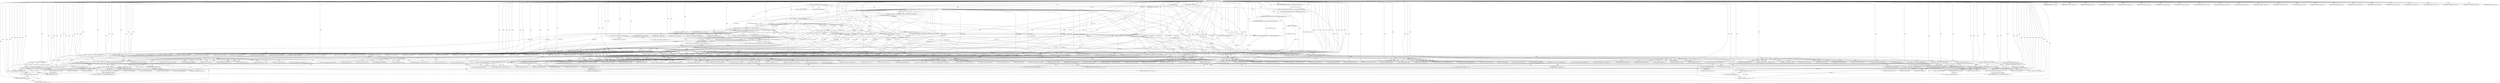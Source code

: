 digraph "TIFFReadDirEntryDoubleArray" {  
"85691" [label = <(METHOD,TIFFReadDirEntryDoubleArray)<SUB>2989</SUB>> ]
"86364" [label = <(METHOD_RETURN,enum TIFFReadDirEntryErr)<SUB>2989</SUB>> ]
"85692" [label = <(PARAM,TIFF *tif)<SUB>2990</SUB>> ]
"85693" [label = <(PARAM,TIFFDirEntry *direntry)<SUB>2990</SUB>> ]
"85694" [label = <(PARAM,double **value)<SUB>2990</SUB>> ]
"85733" [label = <(&lt;operator&gt;.assignment,err = TIFFReadDirEntryArray(tif, direntry, &amp;count, 8, &amp;origdata))<SUB>3014</SUB>> ]
"85785" [label = <(&lt;operator&gt;.assignment,data = (double *)_TIFFmallocExt(tif, count * sizeof(double)))<SUB>3029</SUB>> ]
"86355" [label = <(_TIFFfreeExt,_TIFFfreeExt(tif, origdata))<SUB>3222</SUB>> ]
"86358" [label = <(&lt;operator&gt;.assignment,*value = data)<SUB>3223</SUB>> ]
"86362" [label = <(RETURN,return (TIFFReadDirEntryErrOk);,return (TIFFReadDirEntryErrOk);)<SUB>3224</SUB>> ]
"85744" [label = <(&lt;operator&gt;.logicalOr,(err != TIFFReadDirEntryErrOk) || (origdata == 0))<SUB>3015</SUB>> ]
"85796" [label = <(&lt;operator&gt;.equals,data == 0)<SUB>3030</SUB>> ]
"86363" [label = <(IDENTIFIER,TIFFReadDirEntryErrOk,return (TIFFReadDirEntryErrOk);)<SUB>3224</SUB>> ]
"85706" [label = <(IDENTIFIER,TIFF_BYTE,&lt;empty&gt;)<SUB>2998</SUB>> ]
"85708" [label = <(IDENTIFIER,TIFF_SBYTE,&lt;empty&gt;)<SUB>2999</SUB>> ]
"85710" [label = <(IDENTIFIER,TIFF_SHORT,&lt;empty&gt;)<SUB>3000</SUB>> ]
"85712" [label = <(IDENTIFIER,TIFF_SSHORT,&lt;empty&gt;)<SUB>3001</SUB>> ]
"85714" [label = <(IDENTIFIER,TIFF_LONG,&lt;empty&gt;)<SUB>3002</SUB>> ]
"85716" [label = <(IDENTIFIER,TIFF_SLONG,&lt;empty&gt;)<SUB>3003</SUB>> ]
"85718" [label = <(IDENTIFIER,TIFF_LONG8,&lt;empty&gt;)<SUB>3004</SUB>> ]
"85720" [label = <(IDENTIFIER,TIFF_SLONG8,&lt;empty&gt;)<SUB>3005</SUB>> ]
"85722" [label = <(IDENTIFIER,TIFF_RATIONAL,&lt;empty&gt;)<SUB>3006</SUB>> ]
"85724" [label = <(IDENTIFIER,TIFF_SRATIONAL,&lt;empty&gt;)<SUB>3007</SUB>> ]
"85726" [label = <(IDENTIFIER,TIFF_FLOAT,&lt;empty&gt;)<SUB>3008</SUB>> ]
"85728" [label = <(IDENTIFIER,TIFF_DOUBLE,&lt;empty&gt;)<SUB>3009</SUB>> ]
"85731" [label = <(RETURN,return (TIFFReadDirEntryErrType);,return (TIFFReadDirEntryErrType);)<SUB>3012</SUB>> ]
"85735" [label = <(TIFFReadDirEntryArray,TIFFReadDirEntryArray(tif, direntry, &amp;count, 8, &amp;origdata))<SUB>3014</SUB>> ]
"85752" [label = <(&lt;operator&gt;.assignment,*value = 0)<SUB>3017</SUB>> ]
"85756" [label = <(RETURN,return (err);,return (err);)<SUB>3018</SUB>> ]
"85764" [label = <(IDENTIFIER,TIFF_DOUBLE,&lt;empty&gt;)<SUB>3022</SUB>> ]
"85777" [label = <(&lt;operator&gt;.assignment,*value = (double *)origdata)<SUB>3026</SUB>> ]
"85783" [label = <(RETURN,return (TIFFReadDirEntryErrOk);,return (TIFFReadDirEntryErrOk);)<SUB>3027</SUB>> ]
"85787" [label = <(&lt;operator&gt;.cast,(double *)_TIFFmallocExt(tif, count * sizeof(double)))<SUB>3029</SUB>> ]
"85800" [label = <(_TIFFfreeExt,_TIFFfreeExt(tif, origdata))<SUB>3032</SUB>> ]
"85803" [label = <(RETURN,return (TIFFReadDirEntryErrAlloc);,return (TIFFReadDirEntryErrAlloc);)<SUB>3033</SUB>> ]
"85811" [label = <(IDENTIFIER,TIFF_BYTE,&lt;empty&gt;)<SUB>3037</SUB>> ]
"85845" [label = <(IDENTIFIER,TIFF_SBYTE,&lt;empty&gt;)<SUB>3048</SUB>> ]
"85879" [label = <(IDENTIFIER,TIFF_SHORT,&lt;empty&gt;)<SUB>3059</SUB>> ]
"85923" [label = <(IDENTIFIER,TIFF_SSHORT,&lt;empty&gt;)<SUB>3074</SUB>> ]
"85969" [label = <(IDENTIFIER,TIFF_LONG,&lt;empty&gt;)<SUB>3089</SUB>> ]
"86013" [label = <(IDENTIFIER,TIFF_SLONG,&lt;empty&gt;)<SUB>3104</SUB>> ]
"86059" [label = <(IDENTIFIER,TIFF_LONG8,&lt;empty&gt;)<SUB>3119</SUB>> ]
"86103" [label = <(IDENTIFIER,TIFF_SLONG8,&lt;empty&gt;)<SUB>3143</SUB>> ]
"86149" [label = <(IDENTIFIER,TIFF_RATIONAL,&lt;empty&gt;)<SUB>3158</SUB>> ]
"86228" [label = <(IDENTIFIER,TIFF_SRATIONAL,&lt;empty&gt;)<SUB>3182</SUB>> ]
"86310" [label = <(IDENTIFIER,TIFF_FLOAT,&lt;empty&gt;)<SUB>3207</SUB>> ]
"85732" [label = <(IDENTIFIER,TIFFReadDirEntryErrType,return (TIFFReadDirEntryErrType);)<SUB>3012</SUB>> ]
"85745" [label = <(&lt;operator&gt;.notEquals,err != TIFFReadDirEntryErrOk)<SUB>3015</SUB>> ]
"85748" [label = <(&lt;operator&gt;.equals,origdata == 0)<SUB>3015</SUB>> ]
"85757" [label = <(IDENTIFIER,err,return (err);)<SUB>3018</SUB>> ]
"85766" [label = <(&lt;operator&gt;.and,tif-&gt;tif_flags &amp; TIFF_SWAB)<SUB>3023</SUB>> ]
"85784" [label = <(IDENTIFIER,TIFFReadDirEntryErrOk,return (TIFFReadDirEntryErrOk);)<SUB>3027</SUB>> ]
"85789" [label = <(_TIFFmallocExt,_TIFFmallocExt(tif, count * sizeof(double)))<SUB>3029</SUB>> ]
"85804" [label = <(IDENTIFIER,TIFFReadDirEntryErrAlloc,return (TIFFReadDirEntryErrAlloc);)<SUB>3033</SUB>> ]
"85816" [label = <(&lt;operator&gt;.assignment,ma = (uint8_t *)origdata)<SUB>3042</SUB>> ]
"85821" [label = <(&lt;operator&gt;.assignment,mb = data)<SUB>3043</SUB>> ]
"85850" [label = <(&lt;operator&gt;.assignment,ma = (int8_t *)origdata)<SUB>3053</SUB>> ]
"85855" [label = <(&lt;operator&gt;.assignment,mb = data)<SUB>3054</SUB>> ]
"85884" [label = <(&lt;operator&gt;.assignment,ma = (uint16_t *)origdata)<SUB>3064</SUB>> ]
"85889" [label = <(&lt;operator&gt;.assignment,mb = data)<SUB>3065</SUB>> ]
"85928" [label = <(&lt;operator&gt;.assignment,ma = (int16_t *)origdata)<SUB>3079</SUB>> ]
"85933" [label = <(&lt;operator&gt;.assignment,mb = data)<SUB>3080</SUB>> ]
"85974" [label = <(&lt;operator&gt;.assignment,ma = (uint32_t *)origdata)<SUB>3094</SUB>> ]
"85979" [label = <(&lt;operator&gt;.assignment,mb = data)<SUB>3095</SUB>> ]
"86018" [label = <(&lt;operator&gt;.assignment,ma = (int32_t *)origdata)<SUB>3109</SUB>> ]
"86023" [label = <(&lt;operator&gt;.assignment,mb = data)<SUB>3110</SUB>> ]
"86064" [label = <(&lt;operator&gt;.assignment,ma = (uint64_t *)origdata)<SUB>3124</SUB>> ]
"86069" [label = <(&lt;operator&gt;.assignment,mb = data)<SUB>3125</SUB>> ]
"86108" [label = <(&lt;operator&gt;.assignment,ma = (int64_t *)origdata)<SUB>3148</SUB>> ]
"86113" [label = <(&lt;operator&gt;.assignment,mb = data)<SUB>3149</SUB>> ]
"86156" [label = <(&lt;operator&gt;.assignment,ma = (uint32_t *)origdata)<SUB>3165</SUB>> ]
"86161" [label = <(&lt;operator&gt;.assignment,mb = data)<SUB>3166</SUB>> ]
"86235" [label = <(&lt;operator&gt;.assignment,ma = (uint32_t *)origdata)<SUB>3189</SUB>> ]
"86240" [label = <(&lt;operator&gt;.assignment,mb = data)<SUB>3190</SUB>> ]
"86327" [label = <(&lt;operator&gt;.assignment,ma = (float *)origdata)<SUB>3215</SUB>> ]
"86332" [label = <(&lt;operator&gt;.assignment,mb = data)<SUB>3216</SUB>> ]
"85772" [label = <(TIFFSwabArrayOfLong8,TIFFSwabArrayOfLong8((uint64_t *)origdata, count))<SUB>3024</SUB>> ]
"85780" [label = <(&lt;operator&gt;.cast,(double *)origdata)<SUB>3026</SUB>> ]
"85791" [label = <(&lt;operator&gt;.multiplication,count * sizeof(double))<SUB>3029</SUB>> ]
"85829" [label = <(&lt;operator&gt;.lessThan,n &lt; count)<SUB>3044</SUB>> ]
"85832" [label = <(&lt;operator&gt;.postIncrement,n++)<SUB>3044</SUB>> ]
"85834" [label = <(&lt;operator&gt;.assignment,*mb++ = (double)(*ma++))<SUB>3045</SUB>> ]
"85863" [label = <(&lt;operator&gt;.lessThan,n &lt; count)<SUB>3055</SUB>> ]
"85866" [label = <(&lt;operator&gt;.postIncrement,n++)<SUB>3055</SUB>> ]
"85868" [label = <(&lt;operator&gt;.assignment,*mb++ = (double)(*ma++))<SUB>3056</SUB>> ]
"85897" [label = <(&lt;operator&gt;.lessThan,n &lt; count)<SUB>3066</SUB>> ]
"85900" [label = <(&lt;operator&gt;.postIncrement,n++)<SUB>3066</SUB>> ]
"85941" [label = <(&lt;operator&gt;.lessThan,n &lt; count)<SUB>3081</SUB>> ]
"85944" [label = <(&lt;operator&gt;.postIncrement,n++)<SUB>3081</SUB>> ]
"85987" [label = <(&lt;operator&gt;.lessThan,n &lt; count)<SUB>3096</SUB>> ]
"85990" [label = <(&lt;operator&gt;.postIncrement,n++)<SUB>3096</SUB>> ]
"86031" [label = <(&lt;operator&gt;.lessThan,n &lt; count)<SUB>3111</SUB>> ]
"86034" [label = <(&lt;operator&gt;.postIncrement,n++)<SUB>3111</SUB>> ]
"86077" [label = <(&lt;operator&gt;.lessThan,n &lt; count)<SUB>3126</SUB>> ]
"86080" [label = <(&lt;operator&gt;.postIncrement,n++)<SUB>3126</SUB>> ]
"86121" [label = <(&lt;operator&gt;.lessThan,n &lt; count)<SUB>3150</SUB>> ]
"86124" [label = <(&lt;operator&gt;.postIncrement,n++)<SUB>3150</SUB>> ]
"86169" [label = <(&lt;operator&gt;.lessThan,n &lt; count)<SUB>3167</SUB>> ]
"86172" [label = <(&lt;operator&gt;.postIncrement,n++)<SUB>3167</SUB>> ]
"86248" [label = <(&lt;operator&gt;.lessThan,n &lt; count)<SUB>3191</SUB>> ]
"86251" [label = <(&lt;operator&gt;.postIncrement,n++)<SUB>3191</SUB>> ]
"86316" [label = <(&lt;operator&gt;.and,tif-&gt;tif_flags &amp; TIFF_SWAB)<SUB>3212</SUB>> ]
"86340" [label = <(&lt;operator&gt;.lessThan,n &lt; count)<SUB>3217</SUB>> ]
"86343" [label = <(&lt;operator&gt;.postIncrement,n++)<SUB>3217</SUB>> ]
"86345" [label = <(&lt;operator&gt;.assignment,*mb++ = (double)(*ma++))<SUB>3218</SUB>> ]
"85793" [label = <(&lt;operator&gt;.sizeOf,sizeof(double))<SUB>3029</SUB>> ]
"85818" [label = <(&lt;operator&gt;.cast,(uint8_t *)origdata)<SUB>3042</SUB>> ]
"85826" [label = <(&lt;operator&gt;.assignment,n = 0)<SUB>3044</SUB>> ]
"85852" [label = <(&lt;operator&gt;.cast,(int8_t *)origdata)<SUB>3053</SUB>> ]
"85860" [label = <(&lt;operator&gt;.assignment,n = 0)<SUB>3055</SUB>> ]
"85886" [label = <(&lt;operator&gt;.cast,(uint16_t *)origdata)<SUB>3064</SUB>> ]
"85894" [label = <(&lt;operator&gt;.assignment,n = 0)<SUB>3066</SUB>> ]
"85912" [label = <(&lt;operator&gt;.assignment,*mb++ = (double)(*ma++))<SUB>3070</SUB>> ]
"85930" [label = <(&lt;operator&gt;.cast,(int16_t *)origdata)<SUB>3079</SUB>> ]
"85938" [label = <(&lt;operator&gt;.assignment,n = 0)<SUB>3081</SUB>> ]
"85958" [label = <(&lt;operator&gt;.assignment,*mb++ = (double)(*ma++))<SUB>3085</SUB>> ]
"85976" [label = <(&lt;operator&gt;.cast,(uint32_t *)origdata)<SUB>3094</SUB>> ]
"85984" [label = <(&lt;operator&gt;.assignment,n = 0)<SUB>3096</SUB>> ]
"86002" [label = <(&lt;operator&gt;.assignment,*mb++ = (double)(*ma++))<SUB>3100</SUB>> ]
"86020" [label = <(&lt;operator&gt;.cast,(int32_t *)origdata)<SUB>3109</SUB>> ]
"86028" [label = <(&lt;operator&gt;.assignment,n = 0)<SUB>3111</SUB>> ]
"86048" [label = <(&lt;operator&gt;.assignment,*mb++ = (double)(*ma++))<SUB>3115</SUB>> ]
"86066" [label = <(&lt;operator&gt;.cast,(uint64_t *)origdata)<SUB>3124</SUB>> ]
"86074" [label = <(&lt;operator&gt;.assignment,n = 0)<SUB>3126</SUB>> ]
"86092" [label = <(&lt;operator&gt;.assignment,*mb++ = (double)(*ma++))<SUB>3138</SUB>> ]
"86110" [label = <(&lt;operator&gt;.cast,(int64_t *)origdata)<SUB>3148</SUB>> ]
"86118" [label = <(&lt;operator&gt;.assignment,n = 0)<SUB>3150</SUB>> ]
"86138" [label = <(&lt;operator&gt;.assignment,*mb++ = (double)(*ma++))<SUB>3154</SUB>> ]
"86158" [label = <(&lt;operator&gt;.cast,(uint32_t *)origdata)<SUB>3165</SUB>> ]
"86166" [label = <(&lt;operator&gt;.assignment,n = 0)<SUB>3167</SUB>> ]
"86184" [label = <(&lt;operator&gt;.assignment,maa = *ma++)<SUB>3171</SUB>> ]
"86198" [label = <(&lt;operator&gt;.assignment,mab = *ma++)<SUB>3174</SUB>> ]
"86237" [label = <(&lt;operator&gt;.cast,(uint32_t *)origdata)<SUB>3189</SUB>> ]
"86245" [label = <(&lt;operator&gt;.assignment,n = 0)<SUB>3191</SUB>> ]
"86263" [label = <(&lt;operator&gt;.assignment,maa = *(int32_t *)ma)<SUB>3195</SUB>> ]
"86269" [label = <(&lt;operator&gt;.postIncrement,ma++)<SUB>3196</SUB>> ]
"86280" [label = <(&lt;operator&gt;.assignment,mab = *ma++)<SUB>3199</SUB>> ]
"86322" [label = <(TIFFSwabArrayOfLong,TIFFSwabArrayOfLong((uint32_t *)origdata, count))<SUB>3213</SUB>> ]
"86329" [label = <(&lt;operator&gt;.cast,(float *)origdata)<SUB>3215</SUB>> ]
"86337" [label = <(&lt;operator&gt;.assignment,n = 0)<SUB>3217</SUB>> ]
"85773" [label = <(&lt;operator&gt;.cast,(uint64_t *)origdata)<SUB>3024</SUB>> ]
"85904" [label = <(&lt;operator&gt;.and,tif-&gt;tif_flags &amp; TIFF_SWAB)<SUB>3068</SUB>> ]
"85948" [label = <(&lt;operator&gt;.and,tif-&gt;tif_flags &amp; TIFF_SWAB)<SUB>3083</SUB>> ]
"85994" [label = <(&lt;operator&gt;.and,tif-&gt;tif_flags &amp; TIFF_SWAB)<SUB>3098</SUB>> ]
"86038" [label = <(&lt;operator&gt;.and,tif-&gt;tif_flags &amp; TIFF_SWAB)<SUB>3113</SUB>> ]
"86084" [label = <(&lt;operator&gt;.and,tif-&gt;tif_flags &amp; TIFF_SWAB)<SUB>3128</SUB>> ]
"86128" [label = <(&lt;operator&gt;.and,tif-&gt;tif_flags &amp; TIFF_SWAB)<SUB>3152</SUB>> ]
"86176" [label = <(&lt;operator&gt;.and,tif-&gt;tif_flags &amp; TIFF_SWAB)<SUB>3169</SUB>> ]
"86190" [label = <(&lt;operator&gt;.and,tif-&gt;tif_flags &amp; TIFF_SWAB)<SUB>3172</SUB>> ]
"86204" [label = <(&lt;operator&gt;.equals,mab == 0)<SUB>3175</SUB>> ]
"86255" [label = <(&lt;operator&gt;.and,tif-&gt;tif_flags &amp; TIFF_SWAB)<SUB>3193</SUB>> ]
"86272" [label = <(&lt;operator&gt;.and,tif-&gt;tif_flags &amp; TIFF_SWAB)<SUB>3197</SUB>> ]
"86286" [label = <(&lt;operator&gt;.equals,mab == 0)<SUB>3200</SUB>> ]
"85836" [label = <(&lt;operator&gt;.postIncrement,mb++)<SUB>3045</SUB>> ]
"85870" [label = <(&lt;operator&gt;.postIncrement,mb++)<SUB>3056</SUB>> ]
"85910" [label = <(TIFFSwabShort,TIFFSwabShort(ma))<SUB>3069</SUB>> ]
"85954" [label = <(TIFFSwabShort,TIFFSwabShort((uint16_t *)ma))<SUB>3084</SUB>> ]
"86000" [label = <(TIFFSwabLong,TIFFSwabLong(ma))<SUB>3099</SUB>> ]
"86044" [label = <(TIFFSwabLong,TIFFSwabLong((uint32_t *)ma))<SUB>3114</SUB>> ]
"86090" [label = <(TIFFSwabLong8,TIFFSwabLong8(ma))<SUB>3129</SUB>> ]
"86134" [label = <(TIFFSwabLong8,TIFFSwabLong8((uint64_t *)ma))<SUB>3153</SUB>> ]
"86182" [label = <(TIFFSwabLong,TIFFSwabLong(ma))<SUB>3170</SUB>> ]
"86196" [label = <(TIFFSwabLong,TIFFSwabLong(ma))<SUB>3173</SUB>> ]
"86208" [label = <(&lt;operator&gt;.assignment,*mb++ = 0.0)<SUB>3176</SUB>> ]
"86261" [label = <(TIFFSwabLong,TIFFSwabLong(ma))<SUB>3194</SUB>> ]
"86278" [label = <(TIFFSwabLong,TIFFSwabLong(ma))<SUB>3198</SUB>> ]
"86290" [label = <(&lt;operator&gt;.assignment,*mb++ = 0.0)<SUB>3201</SUB>> ]
"86323" [label = <(&lt;operator&gt;.cast,(uint32_t *)origdata)<SUB>3213</SUB>> ]
"86347" [label = <(&lt;operator&gt;.postIncrement,mb++)<SUB>3218</SUB>> ]
"85841" [label = <(&lt;operator&gt;.postIncrement,ma++)<SUB>3045</SUB>> ]
"85875" [label = <(&lt;operator&gt;.postIncrement,ma++)<SUB>3056</SUB>> ]
"85914" [label = <(&lt;operator&gt;.postIncrement,mb++)<SUB>3070</SUB>> ]
"85960" [label = <(&lt;operator&gt;.postIncrement,mb++)<SUB>3085</SUB>> ]
"86004" [label = <(&lt;operator&gt;.postIncrement,mb++)<SUB>3100</SUB>> ]
"86050" [label = <(&lt;operator&gt;.postIncrement,mb++)<SUB>3115</SUB>> ]
"86094" [label = <(&lt;operator&gt;.postIncrement,mb++)<SUB>3138</SUB>> ]
"86140" [label = <(&lt;operator&gt;.postIncrement,mb++)<SUB>3154</SUB>> ]
"86187" [label = <(&lt;operator&gt;.postIncrement,ma++)<SUB>3171</SUB>> ]
"86201" [label = <(&lt;operator&gt;.postIncrement,ma++)<SUB>3174</SUB>> ]
"86215" [label = <(&lt;operator&gt;.assignment,*mb++ = (double)maa / (double)mab)<SUB>3178</SUB>> ]
"86266" [label = <(&lt;operator&gt;.cast,(int32_t *)ma)<SUB>3195</SUB>> ]
"86283" [label = <(&lt;operator&gt;.postIncrement,ma++)<SUB>3199</SUB>> ]
"86297" [label = <(&lt;operator&gt;.assignment,*mb++ = (double)maa / (double)mab)<SUB>3203</SUB>> ]
"86352" [label = <(&lt;operator&gt;.postIncrement,ma++)<SUB>3218</SUB>> ]
"85919" [label = <(&lt;operator&gt;.postIncrement,ma++)<SUB>3070</SUB>> ]
"85955" [label = <(&lt;operator&gt;.cast,(uint16_t *)ma)<SUB>3084</SUB>> ]
"85965" [label = <(&lt;operator&gt;.postIncrement,ma++)<SUB>3085</SUB>> ]
"86009" [label = <(&lt;operator&gt;.postIncrement,ma++)<SUB>3100</SUB>> ]
"86045" [label = <(&lt;operator&gt;.cast,(uint32_t *)ma)<SUB>3114</SUB>> ]
"86055" [label = <(&lt;operator&gt;.postIncrement,ma++)<SUB>3115</SUB>> ]
"86099" [label = <(&lt;operator&gt;.postIncrement,ma++)<SUB>3138</SUB>> ]
"86135" [label = <(&lt;operator&gt;.cast,(uint64_t *)ma)<SUB>3153</SUB>> ]
"86145" [label = <(&lt;operator&gt;.postIncrement,ma++)<SUB>3154</SUB>> ]
"86210" [label = <(&lt;operator&gt;.postIncrement,mb++)<SUB>3176</SUB>> ]
"86219" [label = <(&lt;operator&gt;.division,(double)maa / (double)mab)<SUB>3178</SUB>> ]
"86292" [label = <(&lt;operator&gt;.postIncrement,mb++)<SUB>3201</SUB>> ]
"86301" [label = <(&lt;operator&gt;.division,(double)maa / (double)mab)<SUB>3203</SUB>> ]
"86217" [label = <(&lt;operator&gt;.postIncrement,mb++)<SUB>3178</SUB>> ]
"86220" [label = <(&lt;operator&gt;.cast,(double)maa)<SUB>3178</SUB>> ]
"86223" [label = <(&lt;operator&gt;.cast,(double)mab)<SUB>3178</SUB>> ]
"86299" [label = <(&lt;operator&gt;.postIncrement,mb++)<SUB>3203</SUB>> ]
"86302" [label = <(&lt;operator&gt;.cast,(double)maa)<SUB>3203</SUB>> ]
"86305" [label = <(&lt;operator&gt;.cast,(double)mab)<SUB>3203</SUB>> ]
"85701" [label = <(&lt;operator&gt;.indirectFieldAccess,direntry-&gt;tdir_type)<SUB>2996</SUB>> ]
"85759" [label = <(&lt;operator&gt;.indirectFieldAccess,direntry-&gt;tdir_type)<SUB>3020</SUB>> ]
"85806" [label = <(&lt;operator&gt;.indirectFieldAccess,direntry-&gt;tdir_type)<SUB>3035</SUB>> ]
"86359" [label = <(&lt;operator&gt;.indirection,*value)<SUB>3223</SUB>> ]
"85738" [label = <(&lt;operator&gt;.addressOf,&amp;count)<SUB>3014</SUB>> ]
"85741" [label = <(&lt;operator&gt;.addressOf,&amp;origdata)<SUB>3014</SUB>> ]
"85761" [label = <(FIELD_IDENTIFIER,tdir_type,tdir_type)<SUB>3020</SUB>> ]
"85788" [label = <(UNKNOWN,double *,double *)<SUB>3029</SUB>> ]
"85808" [label = <(FIELD_IDENTIFIER,tdir_type,tdir_type)<SUB>3035</SUB>> ]
"85753" [label = <(&lt;operator&gt;.indirection,*value)<SUB>3017</SUB>> ]
"85778" [label = <(&lt;operator&gt;.indirection,*value)<SUB>3026</SUB>> ]
"85767" [label = <(&lt;operator&gt;.indirectFieldAccess,tif-&gt;tif_flags)<SUB>3023</SUB>> ]
"85781" [label = <(UNKNOWN,double *,double *)<SUB>3026</SUB>> ]
"85769" [label = <(FIELD_IDENTIFIER,tif_flags,tif_flags)<SUB>3023</SUB>> ]
"85819" [label = <(UNKNOWN,uint8_t *,uint8_t *)<SUB>3042</SUB>> ]
"85835" [label = <(&lt;operator&gt;.indirection,*mb++)<SUB>3045</SUB>> ]
"85838" [label = <(&lt;operator&gt;.cast,(double)(*ma++))<SUB>3045</SUB>> ]
"85853" [label = <(UNKNOWN,int8_t *,int8_t *)<SUB>3053</SUB>> ]
"85869" [label = <(&lt;operator&gt;.indirection,*mb++)<SUB>3056</SUB>> ]
"85872" [label = <(&lt;operator&gt;.cast,(double)(*ma++))<SUB>3056</SUB>> ]
"85887" [label = <(UNKNOWN,uint16_t *,uint16_t *)<SUB>3064</SUB>> ]
"85931" [label = <(UNKNOWN,int16_t *,int16_t *)<SUB>3079</SUB>> ]
"85977" [label = <(UNKNOWN,uint32_t *,uint32_t *)<SUB>3094</SUB>> ]
"86021" [label = <(UNKNOWN,int32_t *,int32_t *)<SUB>3109</SUB>> ]
"86067" [label = <(UNKNOWN,uint64_t *,uint64_t *)<SUB>3124</SUB>> ]
"86111" [label = <(UNKNOWN,int64_t *,int64_t *)<SUB>3148</SUB>> ]
"86159" [label = <(UNKNOWN,uint32_t *,uint32_t *)<SUB>3165</SUB>> ]
"86238" [label = <(UNKNOWN,uint32_t *,uint32_t *)<SUB>3189</SUB>> ]
"86317" [label = <(&lt;operator&gt;.indirectFieldAccess,tif-&gt;tif_flags)<SUB>3212</SUB>> ]
"86330" [label = <(UNKNOWN,float *,float *)<SUB>3215</SUB>> ]
"86346" [label = <(&lt;operator&gt;.indirection,*mb++)<SUB>3218</SUB>> ]
"86349" [label = <(&lt;operator&gt;.cast,(double)(*ma++))<SUB>3218</SUB>> ]
"85774" [label = <(UNKNOWN,uint64_t *,uint64_t *)<SUB>3024</SUB>> ]
"85839" [label = <(UNKNOWN,double,double)<SUB>3045</SUB>> ]
"85840" [label = <(&lt;operator&gt;.indirection,*ma++)<SUB>3045</SUB>> ]
"85873" [label = <(UNKNOWN,double,double)<SUB>3056</SUB>> ]
"85874" [label = <(&lt;operator&gt;.indirection,*ma++)<SUB>3056</SUB>> ]
"85913" [label = <(&lt;operator&gt;.indirection,*mb++)<SUB>3070</SUB>> ]
"85916" [label = <(&lt;operator&gt;.cast,(double)(*ma++))<SUB>3070</SUB>> ]
"85959" [label = <(&lt;operator&gt;.indirection,*mb++)<SUB>3085</SUB>> ]
"85962" [label = <(&lt;operator&gt;.cast,(double)(*ma++))<SUB>3085</SUB>> ]
"86003" [label = <(&lt;operator&gt;.indirection,*mb++)<SUB>3100</SUB>> ]
"86006" [label = <(&lt;operator&gt;.cast,(double)(*ma++))<SUB>3100</SUB>> ]
"86049" [label = <(&lt;operator&gt;.indirection,*mb++)<SUB>3115</SUB>> ]
"86052" [label = <(&lt;operator&gt;.cast,(double)(*ma++))<SUB>3115</SUB>> ]
"86093" [label = <(&lt;operator&gt;.indirection,*mb++)<SUB>3138</SUB>> ]
"86096" [label = <(&lt;operator&gt;.cast,(double)(*ma++))<SUB>3138</SUB>> ]
"86139" [label = <(&lt;operator&gt;.indirection,*mb++)<SUB>3154</SUB>> ]
"86142" [label = <(&lt;operator&gt;.cast,(double)(*ma++))<SUB>3154</SUB>> ]
"86186" [label = <(&lt;operator&gt;.indirection,*ma++)<SUB>3171</SUB>> ]
"86200" [label = <(&lt;operator&gt;.indirection,*ma++)<SUB>3174</SUB>> ]
"86265" [label = <(&lt;operator&gt;.indirection,*(int32_t *)ma)<SUB>3195</SUB>> ]
"86282" [label = <(&lt;operator&gt;.indirection,*ma++)<SUB>3199</SUB>> ]
"86319" [label = <(FIELD_IDENTIFIER,tif_flags,tif_flags)<SUB>3212</SUB>> ]
"86350" [label = <(UNKNOWN,double,double)<SUB>3218</SUB>> ]
"86351" [label = <(&lt;operator&gt;.indirection,*ma++)<SUB>3218</SUB>> ]
"85905" [label = <(&lt;operator&gt;.indirectFieldAccess,tif-&gt;tif_flags)<SUB>3068</SUB>> ]
"85917" [label = <(UNKNOWN,double,double)<SUB>3070</SUB>> ]
"85918" [label = <(&lt;operator&gt;.indirection,*ma++)<SUB>3070</SUB>> ]
"85949" [label = <(&lt;operator&gt;.indirectFieldAccess,tif-&gt;tif_flags)<SUB>3083</SUB>> ]
"85963" [label = <(UNKNOWN,double,double)<SUB>3085</SUB>> ]
"85964" [label = <(&lt;operator&gt;.indirection,*ma++)<SUB>3085</SUB>> ]
"85995" [label = <(&lt;operator&gt;.indirectFieldAccess,tif-&gt;tif_flags)<SUB>3098</SUB>> ]
"86007" [label = <(UNKNOWN,double,double)<SUB>3100</SUB>> ]
"86008" [label = <(&lt;operator&gt;.indirection,*ma++)<SUB>3100</SUB>> ]
"86039" [label = <(&lt;operator&gt;.indirectFieldAccess,tif-&gt;tif_flags)<SUB>3113</SUB>> ]
"86053" [label = <(UNKNOWN,double,double)<SUB>3115</SUB>> ]
"86054" [label = <(&lt;operator&gt;.indirection,*ma++)<SUB>3115</SUB>> ]
"86085" [label = <(&lt;operator&gt;.indirectFieldAccess,tif-&gt;tif_flags)<SUB>3128</SUB>> ]
"86097" [label = <(UNKNOWN,double,double)<SUB>3138</SUB>> ]
"86098" [label = <(&lt;operator&gt;.indirection,*ma++)<SUB>3138</SUB>> ]
"86129" [label = <(&lt;operator&gt;.indirectFieldAccess,tif-&gt;tif_flags)<SUB>3152</SUB>> ]
"86143" [label = <(UNKNOWN,double,double)<SUB>3154</SUB>> ]
"86144" [label = <(&lt;operator&gt;.indirection,*ma++)<SUB>3154</SUB>> ]
"86177" [label = <(&lt;operator&gt;.indirectFieldAccess,tif-&gt;tif_flags)<SUB>3169</SUB>> ]
"86191" [label = <(&lt;operator&gt;.indirectFieldAccess,tif-&gt;tif_flags)<SUB>3172</SUB>> ]
"86256" [label = <(&lt;operator&gt;.indirectFieldAccess,tif-&gt;tif_flags)<SUB>3193</SUB>> ]
"86273" [label = <(&lt;operator&gt;.indirectFieldAccess,tif-&gt;tif_flags)<SUB>3197</SUB>> ]
"86324" [label = <(UNKNOWN,uint32_t *,uint32_t *)<SUB>3213</SUB>> ]
"85907" [label = <(FIELD_IDENTIFIER,tif_flags,tif_flags)<SUB>3068</SUB>> ]
"85951" [label = <(FIELD_IDENTIFIER,tif_flags,tif_flags)<SUB>3083</SUB>> ]
"85997" [label = <(FIELD_IDENTIFIER,tif_flags,tif_flags)<SUB>3098</SUB>> ]
"86041" [label = <(FIELD_IDENTIFIER,tif_flags,tif_flags)<SUB>3113</SUB>> ]
"86087" [label = <(FIELD_IDENTIFIER,tif_flags,tif_flags)<SUB>3128</SUB>> ]
"86131" [label = <(FIELD_IDENTIFIER,tif_flags,tif_flags)<SUB>3152</SUB>> ]
"86179" [label = <(FIELD_IDENTIFIER,tif_flags,tif_flags)<SUB>3169</SUB>> ]
"86193" [label = <(FIELD_IDENTIFIER,tif_flags,tif_flags)<SUB>3172</SUB>> ]
"86209" [label = <(&lt;operator&gt;.indirection,*mb++)<SUB>3176</SUB>> ]
"86258" [label = <(FIELD_IDENTIFIER,tif_flags,tif_flags)<SUB>3193</SUB>> ]
"86267" [label = <(UNKNOWN,int32_t *,int32_t *)<SUB>3195</SUB>> ]
"86275" [label = <(FIELD_IDENTIFIER,tif_flags,tif_flags)<SUB>3197</SUB>> ]
"86291" [label = <(&lt;operator&gt;.indirection,*mb++)<SUB>3201</SUB>> ]
"85956" [label = <(UNKNOWN,uint16_t *,uint16_t *)<SUB>3084</SUB>> ]
"86046" [label = <(UNKNOWN,uint32_t *,uint32_t *)<SUB>3114</SUB>> ]
"86136" [label = <(UNKNOWN,uint64_t *,uint64_t *)<SUB>3153</SUB>> ]
"86216" [label = <(&lt;operator&gt;.indirection,*mb++)<SUB>3178</SUB>> ]
"86298" [label = <(&lt;operator&gt;.indirection,*mb++)<SUB>3203</SUB>> ]
"86221" [label = <(UNKNOWN,double,double)<SUB>3178</SUB>> ]
"86224" [label = <(UNKNOWN,double,double)<SUB>3178</SUB>> ]
"86303" [label = <(UNKNOWN,double,double)<SUB>3203</SUB>> ]
"86306" [label = <(UNKNOWN,double,double)<SUB>3203</SUB>> ]
  "85756" -> "86364"  [ label = "DDG: &lt;RET&gt;"] 
  "85731" -> "86364"  [ label = "DDG: &lt;RET&gt;"] 
  "85783" -> "86364"  [ label = "DDG: &lt;RET&gt;"] 
  "85803" -> "86364"  [ label = "DDG: &lt;RET&gt;"] 
  "86362" -> "86364"  [ label = "DDG: &lt;RET&gt;"] 
  "85692" -> "86364"  [ label = "DDG: tif"] 
  "85693" -> "86364"  [ label = "DDG: direntry"] 
  "85694" -> "86364"  [ label = "DDG: value"] 
  "85793" -> "86364"  [ label = "DDG: double"] 
  "85745" -> "86364"  [ label = "DDG: TIFFReadDirEntryErrOk"] 
  "85691" -> "85692"  [ label = "DDG: "] 
  "85691" -> "85693"  [ label = "DDG: "] 
  "85691" -> "85694"  [ label = "DDG: "] 
  "85735" -> "85733"  [ label = "DDG: &amp;origdata"] 
  "85735" -> "85733"  [ label = "DDG: tif"] 
  "85735" -> "85733"  [ label = "DDG: direntry"] 
  "85735" -> "85733"  [ label = "DDG: &amp;count"] 
  "85735" -> "85733"  [ label = "DDG: 8"] 
  "85789" -> "85785"  [ label = "DDG: tif"] 
  "85789" -> "85785"  [ label = "DDG: count * sizeof(double)"] 
  "85796" -> "86358"  [ label = "DDG: data"] 
  "85691" -> "86358"  [ label = "DDG: "] 
  "86363" -> "86362"  [ label = "DDG: TIFFReadDirEntryErrOk"] 
  "85691" -> "86362"  [ label = "DDG: "] 
  "85691" -> "85733"  [ label = "DDG: "] 
  "85691" -> "85785"  [ label = "DDG: "] 
  "85789" -> "86355"  [ label = "DDG: tif"] 
  "85691" -> "86355"  [ label = "DDG: "] 
  "85735" -> "86355"  [ label = "DDG: &amp;origdata"] 
  "85748" -> "86355"  [ label = "DDG: origdata"] 
  "85691" -> "86363"  [ label = "DDG: "] 
  "85691" -> "85706"  [ label = "DDG: "] 
  "85691" -> "85708"  [ label = "DDG: "] 
  "85691" -> "85710"  [ label = "DDG: "] 
  "85691" -> "85712"  [ label = "DDG: "] 
  "85691" -> "85714"  [ label = "DDG: "] 
  "85691" -> "85716"  [ label = "DDG: "] 
  "85691" -> "85718"  [ label = "DDG: "] 
  "85691" -> "85720"  [ label = "DDG: "] 
  "85691" -> "85722"  [ label = "DDG: "] 
  "85691" -> "85724"  [ label = "DDG: "] 
  "85691" -> "85726"  [ label = "DDG: "] 
  "85691" -> "85728"  [ label = "DDG: "] 
  "85732" -> "85731"  [ label = "DDG: TIFFReadDirEntryErrType"] 
  "85691" -> "85731"  [ label = "DDG: "] 
  "85692" -> "85735"  [ label = "DDG: tif"] 
  "85691" -> "85735"  [ label = "DDG: "] 
  "85693" -> "85735"  [ label = "DDG: direntry"] 
  "85745" -> "85744"  [ label = "DDG: err"] 
  "85745" -> "85744"  [ label = "DDG: TIFFReadDirEntryErrOk"] 
  "85748" -> "85744"  [ label = "DDG: origdata"] 
  "85748" -> "85744"  [ label = "DDG: 0"] 
  "85691" -> "85752"  [ label = "DDG: "] 
  "85757" -> "85756"  [ label = "DDG: err"] 
  "85745" -> "85756"  [ label = "DDG: err"] 
  "85691" -> "85764"  [ label = "DDG: "] 
  "85735" -> "85777"  [ label = "DDG: &amp;origdata"] 
  "85748" -> "85777"  [ label = "DDG: origdata"] 
  "85691" -> "85777"  [ label = "DDG: "] 
  "85784" -> "85783"  [ label = "DDG: TIFFReadDirEntryErrOk"] 
  "85691" -> "85783"  [ label = "DDG: "] 
  "85789" -> "85787"  [ label = "DDG: tif"] 
  "85789" -> "85787"  [ label = "DDG: count * sizeof(double)"] 
  "85785" -> "85796"  [ label = "DDG: data"] 
  "85691" -> "85796"  [ label = "DDG: "] 
  "85804" -> "85803"  [ label = "DDG: TIFFReadDirEntryErrAlloc"] 
  "85691" -> "85803"  [ label = "DDG: "] 
  "85691" -> "85811"  [ label = "DDG: "] 
  "85691" -> "85845"  [ label = "DDG: "] 
  "85691" -> "85879"  [ label = "DDG: "] 
  "85691" -> "85923"  [ label = "DDG: "] 
  "85691" -> "85969"  [ label = "DDG: "] 
  "85691" -> "86013"  [ label = "DDG: "] 
  "85691" -> "86059"  [ label = "DDG: "] 
  "85691" -> "86103"  [ label = "DDG: "] 
  "85691" -> "86149"  [ label = "DDG: "] 
  "85691" -> "86228"  [ label = "DDG: "] 
  "85691" -> "86310"  [ label = "DDG: "] 
  "85691" -> "85732"  [ label = "DDG: "] 
  "85733" -> "85745"  [ label = "DDG: err"] 
  "85691" -> "85745"  [ label = "DDG: "] 
  "85735" -> "85748"  [ label = "DDG: &amp;origdata"] 
  "85691" -> "85748"  [ label = "DDG: "] 
  "85691" -> "85757"  [ label = "DDG: "] 
  "85691" -> "85784"  [ label = "DDG: "] 
  "85735" -> "85789"  [ label = "DDG: tif"] 
  "85691" -> "85789"  [ label = "DDG: "] 
  "85791" -> "85789"  [ label = "DDG: count"] 
  "85789" -> "85800"  [ label = "DDG: tif"] 
  "85691" -> "85800"  [ label = "DDG: "] 
  "85735" -> "85800"  [ label = "DDG: &amp;origdata"] 
  "85748" -> "85800"  [ label = "DDG: origdata"] 
  "85691" -> "85804"  [ label = "DDG: "] 
  "85735" -> "85816"  [ label = "DDG: &amp;origdata"] 
  "85748" -> "85816"  [ label = "DDG: origdata"] 
  "85691" -> "85816"  [ label = "DDG: "] 
  "85796" -> "85821"  [ label = "DDG: data"] 
  "85691" -> "85821"  [ label = "DDG: "] 
  "85735" -> "85850"  [ label = "DDG: &amp;origdata"] 
  "85748" -> "85850"  [ label = "DDG: origdata"] 
  "85691" -> "85850"  [ label = "DDG: "] 
  "85796" -> "85855"  [ label = "DDG: data"] 
  "85691" -> "85855"  [ label = "DDG: "] 
  "85735" -> "85884"  [ label = "DDG: &amp;origdata"] 
  "85748" -> "85884"  [ label = "DDG: origdata"] 
  "85691" -> "85884"  [ label = "DDG: "] 
  "85796" -> "85889"  [ label = "DDG: data"] 
  "85691" -> "85889"  [ label = "DDG: "] 
  "85735" -> "85928"  [ label = "DDG: &amp;origdata"] 
  "85748" -> "85928"  [ label = "DDG: origdata"] 
  "85691" -> "85928"  [ label = "DDG: "] 
  "85796" -> "85933"  [ label = "DDG: data"] 
  "85691" -> "85933"  [ label = "DDG: "] 
  "85735" -> "85974"  [ label = "DDG: &amp;origdata"] 
  "85748" -> "85974"  [ label = "DDG: origdata"] 
  "85691" -> "85974"  [ label = "DDG: "] 
  "85796" -> "85979"  [ label = "DDG: data"] 
  "85691" -> "85979"  [ label = "DDG: "] 
  "85735" -> "86018"  [ label = "DDG: &amp;origdata"] 
  "85748" -> "86018"  [ label = "DDG: origdata"] 
  "85691" -> "86018"  [ label = "DDG: "] 
  "85796" -> "86023"  [ label = "DDG: data"] 
  "85691" -> "86023"  [ label = "DDG: "] 
  "85735" -> "86064"  [ label = "DDG: &amp;origdata"] 
  "85748" -> "86064"  [ label = "DDG: origdata"] 
  "85691" -> "86064"  [ label = "DDG: "] 
  "85796" -> "86069"  [ label = "DDG: data"] 
  "85691" -> "86069"  [ label = "DDG: "] 
  "85735" -> "86108"  [ label = "DDG: &amp;origdata"] 
  "85748" -> "86108"  [ label = "DDG: origdata"] 
  "85691" -> "86108"  [ label = "DDG: "] 
  "85796" -> "86113"  [ label = "DDG: data"] 
  "85691" -> "86113"  [ label = "DDG: "] 
  "85735" -> "86156"  [ label = "DDG: &amp;origdata"] 
  "85748" -> "86156"  [ label = "DDG: origdata"] 
  "85691" -> "86156"  [ label = "DDG: "] 
  "85796" -> "86161"  [ label = "DDG: data"] 
  "85691" -> "86161"  [ label = "DDG: "] 
  "85735" -> "86235"  [ label = "DDG: &amp;origdata"] 
  "85748" -> "86235"  [ label = "DDG: origdata"] 
  "85691" -> "86235"  [ label = "DDG: "] 
  "85796" -> "86240"  [ label = "DDG: data"] 
  "85691" -> "86240"  [ label = "DDG: "] 
  "85735" -> "86327"  [ label = "DDG: &amp;origdata"] 
  "85748" -> "86327"  [ label = "DDG: origdata"] 
  "85691" -> "86327"  [ label = "DDG: "] 
  "85796" -> "86332"  [ label = "DDG: data"] 
  "85691" -> "86332"  [ label = "DDG: "] 
  "85691" -> "85766"  [ label = "DDG: "] 
  "85735" -> "85780"  [ label = "DDG: &amp;origdata"] 
  "85748" -> "85780"  [ label = "DDG: origdata"] 
  "85691" -> "85780"  [ label = "DDG: "] 
  "85735" -> "85791"  [ label = "DDG: &amp;count"] 
  "85691" -> "85791"  [ label = "DDG: "] 
  "85735" -> "85772"  [ label = "DDG: &amp;origdata"] 
  "85748" -> "85772"  [ label = "DDG: origdata"] 
  "85691" -> "85772"  [ label = "DDG: "] 
  "85735" -> "85772"  [ label = "DDG: &amp;count"] 
  "85691" -> "85793"  [ label = "DDG: "] 
  "85735" -> "85818"  [ label = "DDG: &amp;origdata"] 
  "85748" -> "85818"  [ label = "DDG: origdata"] 
  "85691" -> "85818"  [ label = "DDG: "] 
  "85691" -> "85826"  [ label = "DDG: "] 
  "85826" -> "85829"  [ label = "DDG: n"] 
  "85832" -> "85829"  [ label = "DDG: n"] 
  "85691" -> "85829"  [ label = "DDG: "] 
  "85735" -> "85829"  [ label = "DDG: &amp;count"] 
  "85791" -> "85829"  [ label = "DDG: count"] 
  "85829" -> "85832"  [ label = "DDG: n"] 
  "85691" -> "85832"  [ label = "DDG: "] 
  "85735" -> "85852"  [ label = "DDG: &amp;origdata"] 
  "85748" -> "85852"  [ label = "DDG: origdata"] 
  "85691" -> "85852"  [ label = "DDG: "] 
  "85691" -> "85860"  [ label = "DDG: "] 
  "85860" -> "85863"  [ label = "DDG: n"] 
  "85866" -> "85863"  [ label = "DDG: n"] 
  "85691" -> "85863"  [ label = "DDG: "] 
  "85735" -> "85863"  [ label = "DDG: &amp;count"] 
  "85791" -> "85863"  [ label = "DDG: count"] 
  "85863" -> "85866"  [ label = "DDG: n"] 
  "85691" -> "85866"  [ label = "DDG: "] 
  "85735" -> "85886"  [ label = "DDG: &amp;origdata"] 
  "85748" -> "85886"  [ label = "DDG: origdata"] 
  "85691" -> "85886"  [ label = "DDG: "] 
  "85691" -> "85894"  [ label = "DDG: "] 
  "85894" -> "85897"  [ label = "DDG: n"] 
  "85900" -> "85897"  [ label = "DDG: n"] 
  "85691" -> "85897"  [ label = "DDG: "] 
  "85735" -> "85897"  [ label = "DDG: &amp;count"] 
  "85791" -> "85897"  [ label = "DDG: count"] 
  "85897" -> "85900"  [ label = "DDG: n"] 
  "85691" -> "85900"  [ label = "DDG: "] 
  "85735" -> "85930"  [ label = "DDG: &amp;origdata"] 
  "85748" -> "85930"  [ label = "DDG: origdata"] 
  "85691" -> "85930"  [ label = "DDG: "] 
  "85691" -> "85938"  [ label = "DDG: "] 
  "85938" -> "85941"  [ label = "DDG: n"] 
  "85944" -> "85941"  [ label = "DDG: n"] 
  "85691" -> "85941"  [ label = "DDG: "] 
  "85735" -> "85941"  [ label = "DDG: &amp;count"] 
  "85791" -> "85941"  [ label = "DDG: count"] 
  "85941" -> "85944"  [ label = "DDG: n"] 
  "85691" -> "85944"  [ label = "DDG: "] 
  "85735" -> "85976"  [ label = "DDG: &amp;origdata"] 
  "85748" -> "85976"  [ label = "DDG: origdata"] 
  "85691" -> "85976"  [ label = "DDG: "] 
  "85691" -> "85984"  [ label = "DDG: "] 
  "85984" -> "85987"  [ label = "DDG: n"] 
  "85990" -> "85987"  [ label = "DDG: n"] 
  "85691" -> "85987"  [ label = "DDG: "] 
  "85735" -> "85987"  [ label = "DDG: &amp;count"] 
  "85791" -> "85987"  [ label = "DDG: count"] 
  "85987" -> "85990"  [ label = "DDG: n"] 
  "85691" -> "85990"  [ label = "DDG: "] 
  "85735" -> "86020"  [ label = "DDG: &amp;origdata"] 
  "85748" -> "86020"  [ label = "DDG: origdata"] 
  "85691" -> "86020"  [ label = "DDG: "] 
  "85691" -> "86028"  [ label = "DDG: "] 
  "86028" -> "86031"  [ label = "DDG: n"] 
  "86034" -> "86031"  [ label = "DDG: n"] 
  "85691" -> "86031"  [ label = "DDG: "] 
  "85735" -> "86031"  [ label = "DDG: &amp;count"] 
  "85791" -> "86031"  [ label = "DDG: count"] 
  "86031" -> "86034"  [ label = "DDG: n"] 
  "85691" -> "86034"  [ label = "DDG: "] 
  "85735" -> "86066"  [ label = "DDG: &amp;origdata"] 
  "85748" -> "86066"  [ label = "DDG: origdata"] 
  "85691" -> "86066"  [ label = "DDG: "] 
  "85691" -> "86074"  [ label = "DDG: "] 
  "86074" -> "86077"  [ label = "DDG: n"] 
  "86080" -> "86077"  [ label = "DDG: n"] 
  "85691" -> "86077"  [ label = "DDG: "] 
  "85735" -> "86077"  [ label = "DDG: &amp;count"] 
  "85791" -> "86077"  [ label = "DDG: count"] 
  "86077" -> "86080"  [ label = "DDG: n"] 
  "85691" -> "86080"  [ label = "DDG: "] 
  "85735" -> "86110"  [ label = "DDG: &amp;origdata"] 
  "85748" -> "86110"  [ label = "DDG: origdata"] 
  "85691" -> "86110"  [ label = "DDG: "] 
  "85691" -> "86118"  [ label = "DDG: "] 
  "86118" -> "86121"  [ label = "DDG: n"] 
  "86124" -> "86121"  [ label = "DDG: n"] 
  "85691" -> "86121"  [ label = "DDG: "] 
  "85735" -> "86121"  [ label = "DDG: &amp;count"] 
  "85791" -> "86121"  [ label = "DDG: count"] 
  "86121" -> "86124"  [ label = "DDG: n"] 
  "85691" -> "86124"  [ label = "DDG: "] 
  "85735" -> "86158"  [ label = "DDG: &amp;origdata"] 
  "85748" -> "86158"  [ label = "DDG: origdata"] 
  "85691" -> "86158"  [ label = "DDG: "] 
  "85691" -> "86166"  [ label = "DDG: "] 
  "86166" -> "86169"  [ label = "DDG: n"] 
  "86172" -> "86169"  [ label = "DDG: n"] 
  "85691" -> "86169"  [ label = "DDG: "] 
  "85735" -> "86169"  [ label = "DDG: &amp;count"] 
  "85791" -> "86169"  [ label = "DDG: count"] 
  "86169" -> "86172"  [ label = "DDG: n"] 
  "85691" -> "86172"  [ label = "DDG: "] 
  "85735" -> "86237"  [ label = "DDG: &amp;origdata"] 
  "85748" -> "86237"  [ label = "DDG: origdata"] 
  "85691" -> "86237"  [ label = "DDG: "] 
  "85691" -> "86245"  [ label = "DDG: "] 
  "86245" -> "86248"  [ label = "DDG: n"] 
  "86251" -> "86248"  [ label = "DDG: n"] 
  "85691" -> "86248"  [ label = "DDG: "] 
  "85735" -> "86248"  [ label = "DDG: &amp;count"] 
  "85791" -> "86248"  [ label = "DDG: count"] 
  "86248" -> "86251"  [ label = "DDG: n"] 
  "85691" -> "86251"  [ label = "DDG: "] 
  "85691" -> "86316"  [ label = "DDG: "] 
  "85735" -> "86329"  [ label = "DDG: &amp;origdata"] 
  "85748" -> "86329"  [ label = "DDG: origdata"] 
  "85691" -> "86329"  [ label = "DDG: "] 
  "85691" -> "86337"  [ label = "DDG: "] 
  "86337" -> "86340"  [ label = "DDG: n"] 
  "86343" -> "86340"  [ label = "DDG: n"] 
  "85691" -> "86340"  [ label = "DDG: "] 
  "85735" -> "86340"  [ label = "DDG: &amp;count"] 
  "85791" -> "86340"  [ label = "DDG: count"] 
  "86322" -> "86340"  [ label = "DDG: count"] 
  "86340" -> "86343"  [ label = "DDG: n"] 
  "85691" -> "86343"  [ label = "DDG: "] 
  "85735" -> "85773"  [ label = "DDG: &amp;origdata"] 
  "85748" -> "85773"  [ label = "DDG: origdata"] 
  "85691" -> "85773"  [ label = "DDG: "] 
  "85691" -> "86184"  [ label = "DDG: "] 
  "85691" -> "86198"  [ label = "DDG: "] 
  "85691" -> "86263"  [ label = "DDG: "] 
  "85691" -> "86269"  [ label = "DDG: "] 
  "86235" -> "86269"  [ label = "DDG: ma"] 
  "86261" -> "86269"  [ label = "DDG: ma"] 
  "86283" -> "86269"  [ label = "DDG: ma"] 
  "85691" -> "86280"  [ label = "DDG: "] 
  "85735" -> "86322"  [ label = "DDG: &amp;origdata"] 
  "85748" -> "86322"  [ label = "DDG: origdata"] 
  "85691" -> "86322"  [ label = "DDG: "] 
  "85735" -> "86322"  [ label = "DDG: &amp;count"] 
  "85791" -> "86322"  [ label = "DDG: count"] 
  "85821" -> "85836"  [ label = "DDG: mb"] 
  "85691" -> "85836"  [ label = "DDG: "] 
  "85855" -> "85870"  [ label = "DDG: mb"] 
  "85691" -> "85870"  [ label = "DDG: "] 
  "85691" -> "85904"  [ label = "DDG: "] 
  "85691" -> "85948"  [ label = "DDG: "] 
  "85691" -> "85994"  [ label = "DDG: "] 
  "85691" -> "86038"  [ label = "DDG: "] 
  "85691" -> "86084"  [ label = "DDG: "] 
  "85691" -> "86128"  [ label = "DDG: "] 
  "86190" -> "86176"  [ label = "DDG: tif-&gt;tif_flags"] 
  "86190" -> "86176"  [ label = "DDG: TIFF_SWAB"] 
  "85691" -> "86176"  [ label = "DDG: "] 
  "86176" -> "86190"  [ label = "DDG: tif-&gt;tif_flags"] 
  "86176" -> "86190"  [ label = "DDG: TIFF_SWAB"] 
  "85691" -> "86190"  [ label = "DDG: "] 
  "86198" -> "86204"  [ label = "DDG: mab"] 
  "85691" -> "86204"  [ label = "DDG: "] 
  "85691" -> "86208"  [ label = "DDG: "] 
  "86272" -> "86255"  [ label = "DDG: tif-&gt;tif_flags"] 
  "86272" -> "86255"  [ label = "DDG: TIFF_SWAB"] 
  "85691" -> "86255"  [ label = "DDG: "] 
  "86255" -> "86272"  [ label = "DDG: tif-&gt;tif_flags"] 
  "86255" -> "86272"  [ label = "DDG: TIFF_SWAB"] 
  "85691" -> "86272"  [ label = "DDG: "] 
  "86280" -> "86286"  [ label = "DDG: mab"] 
  "85691" -> "86286"  [ label = "DDG: "] 
  "85691" -> "86290"  [ label = "DDG: "] 
  "85735" -> "86323"  [ label = "DDG: &amp;origdata"] 
  "85748" -> "86323"  [ label = "DDG: origdata"] 
  "85691" -> "86323"  [ label = "DDG: "] 
  "86332" -> "86347"  [ label = "DDG: mb"] 
  "85691" -> "86347"  [ label = "DDG: "] 
  "85816" -> "85841"  [ label = "DDG: ma"] 
  "85691" -> "85841"  [ label = "DDG: "] 
  "85850" -> "85875"  [ label = "DDG: ma"] 
  "85691" -> "85875"  [ label = "DDG: "] 
  "85884" -> "85910"  [ label = "DDG: ma"] 
  "85919" -> "85910"  [ label = "DDG: ma"] 
  "85691" -> "85910"  [ label = "DDG: "] 
  "85889" -> "85914"  [ label = "DDG: mb"] 
  "85691" -> "85914"  [ label = "DDG: "] 
  "85928" -> "85954"  [ label = "DDG: ma"] 
  "85965" -> "85954"  [ label = "DDG: ma"] 
  "85691" -> "85954"  [ label = "DDG: "] 
  "85933" -> "85960"  [ label = "DDG: mb"] 
  "85691" -> "85960"  [ label = "DDG: "] 
  "85974" -> "86000"  [ label = "DDG: ma"] 
  "86009" -> "86000"  [ label = "DDG: ma"] 
  "85691" -> "86000"  [ label = "DDG: "] 
  "85979" -> "86004"  [ label = "DDG: mb"] 
  "85691" -> "86004"  [ label = "DDG: "] 
  "86018" -> "86044"  [ label = "DDG: ma"] 
  "86055" -> "86044"  [ label = "DDG: ma"] 
  "85691" -> "86044"  [ label = "DDG: "] 
  "86023" -> "86050"  [ label = "DDG: mb"] 
  "85691" -> "86050"  [ label = "DDG: "] 
  "86064" -> "86090"  [ label = "DDG: ma"] 
  "86099" -> "86090"  [ label = "DDG: ma"] 
  "85691" -> "86090"  [ label = "DDG: "] 
  "86069" -> "86094"  [ label = "DDG: mb"] 
  "85691" -> "86094"  [ label = "DDG: "] 
  "86108" -> "86134"  [ label = "DDG: ma"] 
  "86145" -> "86134"  [ label = "DDG: ma"] 
  "85691" -> "86134"  [ label = "DDG: "] 
  "86113" -> "86140"  [ label = "DDG: mb"] 
  "85691" -> "86140"  [ label = "DDG: "] 
  "86156" -> "86182"  [ label = "DDG: ma"] 
  "86201" -> "86182"  [ label = "DDG: ma"] 
  "85691" -> "86182"  [ label = "DDG: "] 
  "86156" -> "86187"  [ label = "DDG: ma"] 
  "86182" -> "86187"  [ label = "DDG: ma"] 
  "86201" -> "86187"  [ label = "DDG: ma"] 
  "85691" -> "86187"  [ label = "DDG: "] 
  "86187" -> "86196"  [ label = "DDG: ma"] 
  "85691" -> "86196"  [ label = "DDG: "] 
  "86187" -> "86201"  [ label = "DDG: ma"] 
  "86196" -> "86201"  [ label = "DDG: ma"] 
  "85691" -> "86201"  [ label = "DDG: "] 
  "86219" -> "86215"  [ label = "DDG: (double)maa"] 
  "86219" -> "86215"  [ label = "DDG: (double)mab"] 
  "86235" -> "86261"  [ label = "DDG: ma"] 
  "86283" -> "86261"  [ label = "DDG: ma"] 
  "85691" -> "86261"  [ label = "DDG: "] 
  "86235" -> "86266"  [ label = "DDG: ma"] 
  "86261" -> "86266"  [ label = "DDG: ma"] 
  "86283" -> "86266"  [ label = "DDG: ma"] 
  "85691" -> "86266"  [ label = "DDG: "] 
  "86269" -> "86278"  [ label = "DDG: ma"] 
  "85691" -> "86278"  [ label = "DDG: "] 
  "86269" -> "86283"  [ label = "DDG: ma"] 
  "86278" -> "86283"  [ label = "DDG: ma"] 
  "85691" -> "86283"  [ label = "DDG: "] 
  "86301" -> "86297"  [ label = "DDG: (double)maa"] 
  "86301" -> "86297"  [ label = "DDG: (double)mab"] 
  "86327" -> "86352"  [ label = "DDG: ma"] 
  "85691" -> "86352"  [ label = "DDG: "] 
  "85884" -> "85919"  [ label = "DDG: ma"] 
  "85910" -> "85919"  [ label = "DDG: ma"] 
  "85691" -> "85919"  [ label = "DDG: "] 
  "85928" -> "85955"  [ label = "DDG: ma"] 
  "85965" -> "85955"  [ label = "DDG: ma"] 
  "85691" -> "85955"  [ label = "DDG: "] 
  "85928" -> "85965"  [ label = "DDG: ma"] 
  "85691" -> "85965"  [ label = "DDG: "] 
  "85974" -> "86009"  [ label = "DDG: ma"] 
  "86000" -> "86009"  [ label = "DDG: ma"] 
  "85691" -> "86009"  [ label = "DDG: "] 
  "86018" -> "86045"  [ label = "DDG: ma"] 
  "86055" -> "86045"  [ label = "DDG: ma"] 
  "85691" -> "86045"  [ label = "DDG: "] 
  "86018" -> "86055"  [ label = "DDG: ma"] 
  "85691" -> "86055"  [ label = "DDG: "] 
  "86064" -> "86099"  [ label = "DDG: ma"] 
  "86090" -> "86099"  [ label = "DDG: ma"] 
  "85691" -> "86099"  [ label = "DDG: "] 
  "86108" -> "86135"  [ label = "DDG: ma"] 
  "86145" -> "86135"  [ label = "DDG: ma"] 
  "85691" -> "86135"  [ label = "DDG: "] 
  "86108" -> "86145"  [ label = "DDG: ma"] 
  "85691" -> "86145"  [ label = "DDG: "] 
  "86161" -> "86210"  [ label = "DDG: mb"] 
  "86217" -> "86210"  [ label = "DDG: mb"] 
  "85691" -> "86210"  [ label = "DDG: "] 
  "86184" -> "86219"  [ label = "DDG: maa"] 
  "85691" -> "86219"  [ label = "DDG: "] 
  "86204" -> "86219"  [ label = "DDG: mab"] 
  "86240" -> "86292"  [ label = "DDG: mb"] 
  "86299" -> "86292"  [ label = "DDG: mb"] 
  "85691" -> "86292"  [ label = "DDG: "] 
  "86263" -> "86301"  [ label = "DDG: maa"] 
  "85691" -> "86301"  [ label = "DDG: "] 
  "86286" -> "86301"  [ label = "DDG: mab"] 
  "86161" -> "86217"  [ label = "DDG: mb"] 
  "86210" -> "86217"  [ label = "DDG: mb"] 
  "85691" -> "86217"  [ label = "DDG: "] 
  "86184" -> "86220"  [ label = "DDG: maa"] 
  "85691" -> "86220"  [ label = "DDG: "] 
  "86204" -> "86223"  [ label = "DDG: mab"] 
  "85691" -> "86223"  [ label = "DDG: "] 
  "86240" -> "86299"  [ label = "DDG: mb"] 
  "86292" -> "86299"  [ label = "DDG: mb"] 
  "85691" -> "86299"  [ label = "DDG: "] 
  "86263" -> "86302"  [ label = "DDG: maa"] 
  "85691" -> "86302"  [ label = "DDG: "] 
  "86286" -> "86305"  [ label = "DDG: mab"] 
  "85691" -> "86305"  [ label = "DDG: "] 
  "85701" -> "85735"  [ label = "CDG: "] 
  "85701" -> "85738"  [ label = "CDG: "] 
  "85701" -> "85733"  [ label = "CDG: "] 
  "85701" -> "85731"  [ label = "CDG: "] 
  "85701" -> "85741"  [ label = "CDG: "] 
  "85701" -> "85745"  [ label = "CDG: "] 
  "85701" -> "85744"  [ label = "CDG: "] 
  "85744" -> "85756"  [ label = "CDG: "] 
  "85744" -> "85761"  [ label = "CDG: "] 
  "85744" -> "85752"  [ label = "CDG: "] 
  "85744" -> "85759"  [ label = "CDG: "] 
  "85744" -> "85753"  [ label = "CDG: "] 
  "85759" -> "85777"  [ label = "CDG: "] 
  "85759" -> "85796"  [ label = "CDG: "] 
  "85759" -> "85785"  [ label = "CDG: "] 
  "85759" -> "85793"  [ label = "CDG: "] 
  "85759" -> "85788"  [ label = "CDG: "] 
  "85759" -> "85778"  [ label = "CDG: "] 
  "85759" -> "85791"  [ label = "CDG: "] 
  "85759" -> "85766"  [ label = "CDG: "] 
  "85759" -> "85783"  [ label = "CDG: "] 
  "85759" -> "85767"  [ label = "CDG: "] 
  "85759" -> "85787"  [ label = "CDG: "] 
  "85759" -> "85769"  [ label = "CDG: "] 
  "85759" -> "85781"  [ label = "CDG: "] 
  "85759" -> "85789"  [ label = "CDG: "] 
  "85759" -> "85780"  [ label = "CDG: "] 
  "85796" -> "86362"  [ label = "CDG: "] 
  "85796" -> "86355"  [ label = "CDG: "] 
  "85796" -> "86359"  [ label = "CDG: "] 
  "85796" -> "85800"  [ label = "CDG: "] 
  "85796" -> "85806"  [ label = "CDG: "] 
  "85796" -> "85803"  [ label = "CDG: "] 
  "85796" -> "85808"  [ label = "CDG: "] 
  "85796" -> "86358"  [ label = "CDG: "] 
  "85806" -> "85897"  [ label = "CDG: "] 
  "85806" -> "85930"  [ label = "CDG: "] 
  "85806" -> "86066"  [ label = "CDG: "] 
  "85806" -> "86340"  [ label = "CDG: "] 
  "85806" -> "85976"  [ label = "CDG: "] 
  "85806" -> "86028"  [ label = "CDG: "] 
  "85806" -> "85884"  [ label = "CDG: "] 
  "85806" -> "85829"  [ label = "CDG: "] 
  "85806" -> "86332"  [ label = "CDG: "] 
  "85806" -> "85979"  [ label = "CDG: "] 
  "85806" -> "85933"  [ label = "CDG: "] 
  "85806" -> "85850"  [ label = "CDG: "] 
  "85806" -> "86248"  [ label = "CDG: "] 
  "85806" -> "85984"  [ label = "CDG: "] 
  "85806" -> "85819"  [ label = "CDG: "] 
  "85806" -> "86158"  [ label = "CDG: "] 
  "85806" -> "85887"  [ label = "CDG: "] 
  "85806" -> "86237"  [ label = "CDG: "] 
  "85806" -> "85941"  [ label = "CDG: "] 
  "85806" -> "86316"  [ label = "CDG: "] 
  "85806" -> "86317"  [ label = "CDG: "] 
  "85806" -> "86069"  [ label = "CDG: "] 
  "85806" -> "86240"  [ label = "CDG: "] 
  "85806" -> "85821"  [ label = "CDG: "] 
  "85806" -> "85987"  [ label = "CDG: "] 
  "85806" -> "86111"  [ label = "CDG: "] 
  "85806" -> "86031"  [ label = "CDG: "] 
  "85806" -> "86337"  [ label = "CDG: "] 
  "85806" -> "86235"  [ label = "CDG: "] 
  "85806" -> "85894"  [ label = "CDG: "] 
  "85806" -> "86238"  [ label = "CDG: "] 
  "85806" -> "86245"  [ label = "CDG: "] 
  "85806" -> "86077"  [ label = "CDG: "] 
  "85806" -> "86021"  [ label = "CDG: "] 
  "85806" -> "86161"  [ label = "CDG: "] 
  "85806" -> "86169"  [ label = "CDG: "] 
  "85806" -> "86166"  [ label = "CDG: "] 
  "85806" -> "85863"  [ label = "CDG: "] 
  "85806" -> "85886"  [ label = "CDG: "] 
  "85806" -> "85852"  [ label = "CDG: "] 
  "85806" -> "85938"  [ label = "CDG: "] 
  "85806" -> "85818"  [ label = "CDG: "] 
  "85806" -> "86319"  [ label = "CDG: "] 
  "85806" -> "86118"  [ label = "CDG: "] 
  "85806" -> "85931"  [ label = "CDG: "] 
  "85806" -> "86330"  [ label = "CDG: "] 
  "85806" -> "86159"  [ label = "CDG: "] 
  "85806" -> "85855"  [ label = "CDG: "] 
  "85806" -> "86121"  [ label = "CDG: "] 
  "85806" -> "86074"  [ label = "CDG: "] 
  "85806" -> "85928"  [ label = "CDG: "] 
  "85806" -> "85860"  [ label = "CDG: "] 
  "85806" -> "86067"  [ label = "CDG: "] 
  "85806" -> "86023"  [ label = "CDG: "] 
  "85806" -> "85974"  [ label = "CDG: "] 
  "85806" -> "86018"  [ label = "CDG: "] 
  "85806" -> "86113"  [ label = "CDG: "] 
  "85806" -> "86156"  [ label = "CDG: "] 
  "85806" -> "85889"  [ label = "CDG: "] 
  "85806" -> "86329"  [ label = "CDG: "] 
  "85806" -> "86108"  [ label = "CDG: "] 
  "85806" -> "86327"  [ label = "CDG: "] 
  "85806" -> "86110"  [ label = "CDG: "] 
  "85806" -> "85826"  [ label = "CDG: "] 
  "85806" -> "85816"  [ label = "CDG: "] 
  "85806" -> "86020"  [ label = "CDG: "] 
  "85806" -> "85977"  [ label = "CDG: "] 
  "85806" -> "85853"  [ label = "CDG: "] 
  "85806" -> "86064"  [ label = "CDG: "] 
  "85745" -> "85748"  [ label = "CDG: "] 
  "85766" -> "85772"  [ label = "CDG: "] 
  "85766" -> "85773"  [ label = "CDG: "] 
  "85766" -> "85774"  [ label = "CDG: "] 
  "85829" -> "85836"  [ label = "CDG: "] 
  "85829" -> "85840"  [ label = "CDG: "] 
  "85829" -> "85829"  [ label = "CDG: "] 
  "85829" -> "85832"  [ label = "CDG: "] 
  "85829" -> "85839"  [ label = "CDG: "] 
  "85829" -> "85835"  [ label = "CDG: "] 
  "85829" -> "85834"  [ label = "CDG: "] 
  "85829" -> "85841"  [ label = "CDG: "] 
  "85829" -> "85838"  [ label = "CDG: "] 
  "85863" -> "85873"  [ label = "CDG: "] 
  "85863" -> "85872"  [ label = "CDG: "] 
  "85863" -> "85866"  [ label = "CDG: "] 
  "85863" -> "85869"  [ label = "CDG: "] 
  "85863" -> "85863"  [ label = "CDG: "] 
  "85863" -> "85870"  [ label = "CDG: "] 
  "85863" -> "85874"  [ label = "CDG: "] 
  "85863" -> "85875"  [ label = "CDG: "] 
  "85863" -> "85868"  [ label = "CDG: "] 
  "85897" -> "85897"  [ label = "CDG: "] 
  "85897" -> "85916"  [ label = "CDG: "] 
  "85897" -> "85904"  [ label = "CDG: "] 
  "85897" -> "85918"  [ label = "CDG: "] 
  "85897" -> "85913"  [ label = "CDG: "] 
  "85897" -> "85914"  [ label = "CDG: "] 
  "85897" -> "85905"  [ label = "CDG: "] 
  "85897" -> "85912"  [ label = "CDG: "] 
  "85897" -> "85919"  [ label = "CDG: "] 
  "85897" -> "85917"  [ label = "CDG: "] 
  "85897" -> "85907"  [ label = "CDG: "] 
  "85897" -> "85900"  [ label = "CDG: "] 
  "85941" -> "85958"  [ label = "CDG: "] 
  "85941" -> "85965"  [ label = "CDG: "] 
  "85941" -> "85964"  [ label = "CDG: "] 
  "85941" -> "85948"  [ label = "CDG: "] 
  "85941" -> "85960"  [ label = "CDG: "] 
  "85941" -> "85949"  [ label = "CDG: "] 
  "85941" -> "85941"  [ label = "CDG: "] 
  "85941" -> "85959"  [ label = "CDG: "] 
  "85941" -> "85962"  [ label = "CDG: "] 
  "85941" -> "85944"  [ label = "CDG: "] 
  "85941" -> "85963"  [ label = "CDG: "] 
  "85941" -> "85951"  [ label = "CDG: "] 
  "85987" -> "85994"  [ label = "CDG: "] 
  "85987" -> "85997"  [ label = "CDG: "] 
  "85987" -> "86008"  [ label = "CDG: "] 
  "85987" -> "85995"  [ label = "CDG: "] 
  "85987" -> "85987"  [ label = "CDG: "] 
  "85987" -> "86003"  [ label = "CDG: "] 
  "85987" -> "86006"  [ label = "CDG: "] 
  "85987" -> "86007"  [ label = "CDG: "] 
  "85987" -> "86002"  [ label = "CDG: "] 
  "85987" -> "86009"  [ label = "CDG: "] 
  "85987" -> "85990"  [ label = "CDG: "] 
  "85987" -> "86004"  [ label = "CDG: "] 
  "86031" -> "86054"  [ label = "CDG: "] 
  "86031" -> "86048"  [ label = "CDG: "] 
  "86031" -> "86055"  [ label = "CDG: "] 
  "86031" -> "86052"  [ label = "CDG: "] 
  "86031" -> "86031"  [ label = "CDG: "] 
  "86031" -> "86050"  [ label = "CDG: "] 
  "86031" -> "86053"  [ label = "CDG: "] 
  "86031" -> "86038"  [ label = "CDG: "] 
  "86031" -> "86039"  [ label = "CDG: "] 
  "86031" -> "86034"  [ label = "CDG: "] 
  "86031" -> "86049"  [ label = "CDG: "] 
  "86031" -> "86041"  [ label = "CDG: "] 
  "86077" -> "86085"  [ label = "CDG: "] 
  "86077" -> "86093"  [ label = "CDG: "] 
  "86077" -> "86092"  [ label = "CDG: "] 
  "86077" -> "86080"  [ label = "CDG: "] 
  "86077" -> "86097"  [ label = "CDG: "] 
  "86077" -> "86087"  [ label = "CDG: "] 
  "86077" -> "86077"  [ label = "CDG: "] 
  "86077" -> "86084"  [ label = "CDG: "] 
  "86077" -> "86098"  [ label = "CDG: "] 
  "86077" -> "86099"  [ label = "CDG: "] 
  "86077" -> "86096"  [ label = "CDG: "] 
  "86077" -> "86094"  [ label = "CDG: "] 
  "86121" -> "86144"  [ label = "CDG: "] 
  "86121" -> "86124"  [ label = "CDG: "] 
  "86121" -> "86139"  [ label = "CDG: "] 
  "86121" -> "86142"  [ label = "CDG: "] 
  "86121" -> "86121"  [ label = "CDG: "] 
  "86121" -> "86131"  [ label = "CDG: "] 
  "86121" -> "86143"  [ label = "CDG: "] 
  "86121" -> "86129"  [ label = "CDG: "] 
  "86121" -> "86128"  [ label = "CDG: "] 
  "86121" -> "86145"  [ label = "CDG: "] 
  "86121" -> "86138"  [ label = "CDG: "] 
  "86121" -> "86140"  [ label = "CDG: "] 
  "86169" -> "86172"  [ label = "CDG: "] 
  "86169" -> "86191"  [ label = "CDG: "] 
  "86169" -> "86200"  [ label = "CDG: "] 
  "86169" -> "86198"  [ label = "CDG: "] 
  "86169" -> "86176"  [ label = "CDG: "] 
  "86169" -> "86169"  [ label = "CDG: "] 
  "86169" -> "86187"  [ label = "CDG: "] 
  "86169" -> "86186"  [ label = "CDG: "] 
  "86169" -> "86204"  [ label = "CDG: "] 
  "86169" -> "86179"  [ label = "CDG: "] 
  "86169" -> "86190"  [ label = "CDG: "] 
  "86169" -> "86184"  [ label = "CDG: "] 
  "86169" -> "86201"  [ label = "CDG: "] 
  "86169" -> "86193"  [ label = "CDG: "] 
  "86169" -> "86177"  [ label = "CDG: "] 
  "86248" -> "86280"  [ label = "CDG: "] 
  "86248" -> "86269"  [ label = "CDG: "] 
  "86248" -> "86272"  [ label = "CDG: "] 
  "86248" -> "86248"  [ label = "CDG: "] 
  "86248" -> "86273"  [ label = "CDG: "] 
  "86248" -> "86263"  [ label = "CDG: "] 
  "86248" -> "86282"  [ label = "CDG: "] 
  "86248" -> "86275"  [ label = "CDG: "] 
  "86248" -> "86286"  [ label = "CDG: "] 
  "86248" -> "86255"  [ label = "CDG: "] 
  "86248" -> "86283"  [ label = "CDG: "] 
  "86248" -> "86256"  [ label = "CDG: "] 
  "86248" -> "86267"  [ label = "CDG: "] 
  "86248" -> "86258"  [ label = "CDG: "] 
  "86248" -> "86265"  [ label = "CDG: "] 
  "86248" -> "86251"  [ label = "CDG: "] 
  "86248" -> "86266"  [ label = "CDG: "] 
  "86316" -> "86324"  [ label = "CDG: "] 
  "86316" -> "86323"  [ label = "CDG: "] 
  "86316" -> "86322"  [ label = "CDG: "] 
  "86340" -> "86340"  [ label = "CDG: "] 
  "86340" -> "86351"  [ label = "CDG: "] 
  "86340" -> "86352"  [ label = "CDG: "] 
  "86340" -> "86345"  [ label = "CDG: "] 
  "86340" -> "86349"  [ label = "CDG: "] 
  "86340" -> "86347"  [ label = "CDG: "] 
  "86340" -> "86346"  [ label = "CDG: "] 
  "86340" -> "86350"  [ label = "CDG: "] 
  "86340" -> "86343"  [ label = "CDG: "] 
  "85904" -> "85910"  [ label = "CDG: "] 
  "85948" -> "85956"  [ label = "CDG: "] 
  "85948" -> "85954"  [ label = "CDG: "] 
  "85948" -> "85955"  [ label = "CDG: "] 
  "85994" -> "86000"  [ label = "CDG: "] 
  "86038" -> "86044"  [ label = "CDG: "] 
  "86038" -> "86045"  [ label = "CDG: "] 
  "86038" -> "86046"  [ label = "CDG: "] 
  "86084" -> "86090"  [ label = "CDG: "] 
  "86128" -> "86134"  [ label = "CDG: "] 
  "86128" -> "86136"  [ label = "CDG: "] 
  "86128" -> "86135"  [ label = "CDG: "] 
  "86176" -> "86182"  [ label = "CDG: "] 
  "86190" -> "86196"  [ label = "CDG: "] 
  "86204" -> "86216"  [ label = "CDG: "] 
  "86204" -> "86223"  [ label = "CDG: "] 
  "86204" -> "86217"  [ label = "CDG: "] 
  "86204" -> "86215"  [ label = "CDG: "] 
  "86204" -> "86208"  [ label = "CDG: "] 
  "86204" -> "86224"  [ label = "CDG: "] 
  "86204" -> "86220"  [ label = "CDG: "] 
  "86204" -> "86210"  [ label = "CDG: "] 
  "86204" -> "86221"  [ label = "CDG: "] 
  "86204" -> "86219"  [ label = "CDG: "] 
  "86204" -> "86209"  [ label = "CDG: "] 
  "86255" -> "86261"  [ label = "CDG: "] 
  "86272" -> "86278"  [ label = "CDG: "] 
  "86286" -> "86306"  [ label = "CDG: "] 
  "86286" -> "86292"  [ label = "CDG: "] 
  "86286" -> "86305"  [ label = "CDG: "] 
  "86286" -> "86297"  [ label = "CDG: "] 
  "86286" -> "86299"  [ label = "CDG: "] 
  "86286" -> "86298"  [ label = "CDG: "] 
  "86286" -> "86290"  [ label = "CDG: "] 
  "86286" -> "86302"  [ label = "CDG: "] 
  "86286" -> "86301"  [ label = "CDG: "] 
  "86286" -> "86303"  [ label = "CDG: "] 
  "86286" -> "86291"  [ label = "CDG: "] 
}
